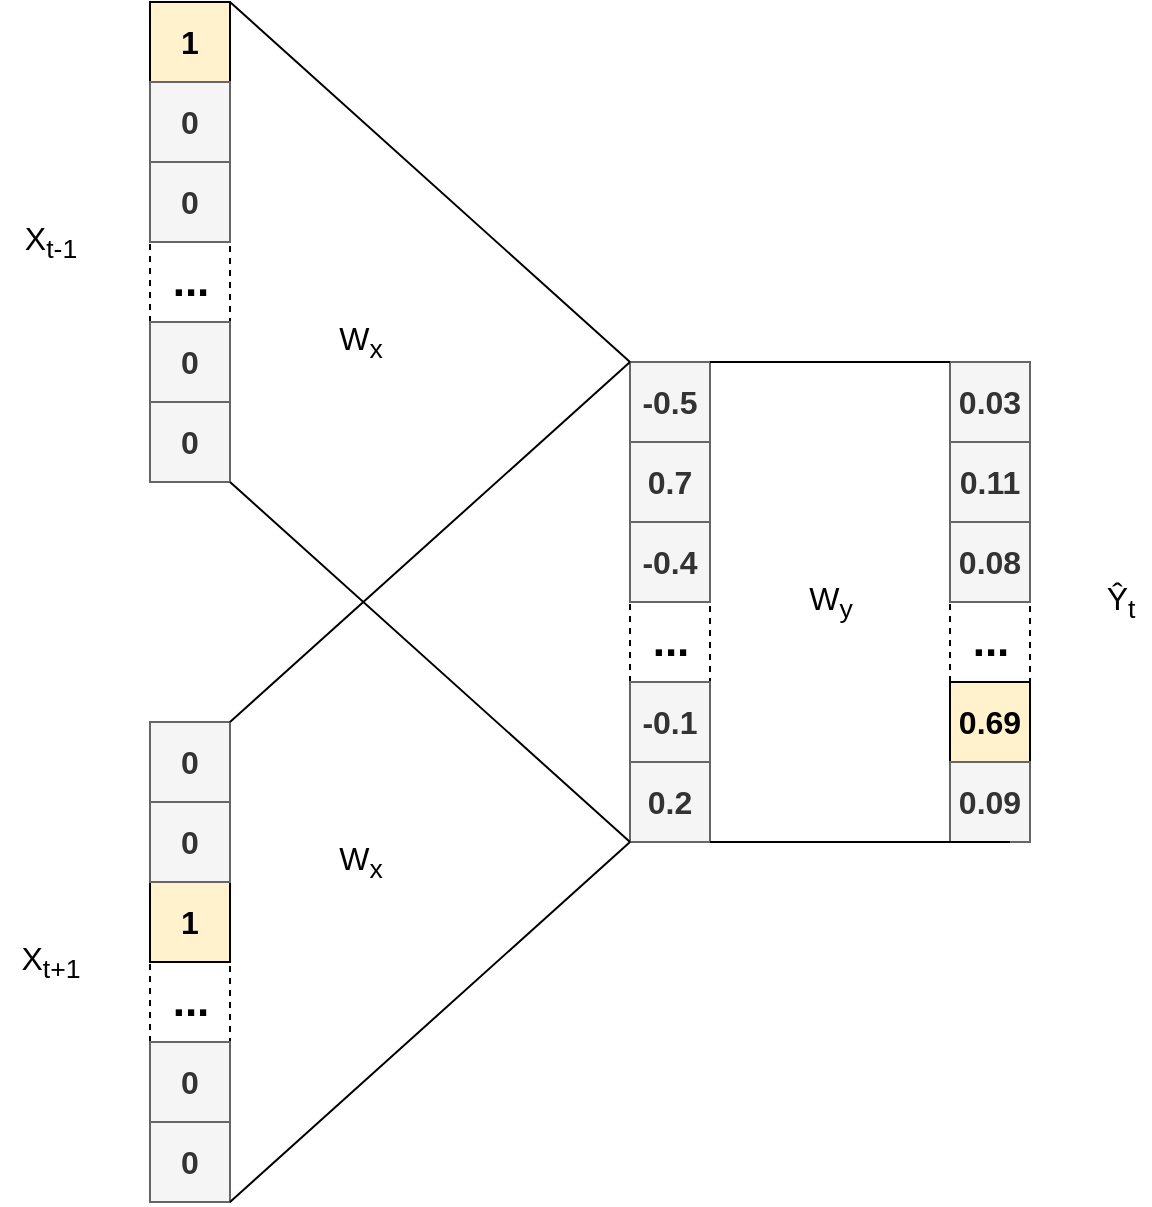 <mxfile version="12.7.8" type="device"><diagram id="s8bNsZxxSSoOxSMyhNG8" name="Page-1"><mxGraphModel dx="1349" dy="762" grid="1" gridSize="10" guides="1" tooltips="1" connect="1" arrows="1" fold="1" page="1" pageScale="1" pageWidth="850" pageHeight="1100" math="0" shadow="0"><root><mxCell id="0"/><mxCell id="1" parent="0"/><mxCell id="fOhk6AoUKMIYfyi80-py-2" value="&lt;div align=&quot;center&quot;&gt;&lt;b&gt;&lt;font style=&quot;font-size: 22px&quot;&gt;...&lt;/font&gt;&lt;/b&gt;&lt;/div&gt;" style="text;html=1;align=center;verticalAlign=middle;resizable=0;points=[];autosize=1;strokeColor=#000000;dashed=1;" parent="1" vertex="1"><mxGeometry x="200" y="200" width="40" height="40" as="geometry"/></mxCell><mxCell id="fOhk6AoUKMIYfyi80-py-3" value="&lt;div style=&quot;font-size: 16px&quot;&gt;&lt;font style=&quot;font-size: 16px&quot;&gt;&lt;b&gt;1&lt;/b&gt;&lt;/font&gt;&lt;/div&gt;" style="rounded=0;whiteSpace=wrap;html=1;align=center;fillColor=#fff2cc;strokeColor=#000000;" parent="1" vertex="1"><mxGeometry x="200" y="80" width="40" height="40" as="geometry"/></mxCell><mxCell id="fOhk6AoUKMIYfyi80-py-4" value="&lt;font size=&quot;1&quot;&gt;&lt;b style=&quot;font-size: 16px&quot;&gt;0&lt;/b&gt;&lt;/font&gt;" style="rounded=0;whiteSpace=wrap;html=1;align=center;fillColor=#f5f5f5;strokeColor=#666666;fontColor=#333333;" parent="1" vertex="1"><mxGeometry x="200" y="120" width="40" height="40" as="geometry"/></mxCell><mxCell id="fOhk6AoUKMIYfyi80-py-5" value="&lt;font size=&quot;1&quot;&gt;&lt;b style=&quot;font-size: 16px&quot;&gt;0&lt;/b&gt;&lt;/font&gt;" style="rounded=0;whiteSpace=wrap;html=1;align=center;fillColor=#f5f5f5;strokeColor=#666666;fontColor=#333333;" parent="1" vertex="1"><mxGeometry x="200" y="160" width="40" height="40" as="geometry"/></mxCell><mxCell id="fOhk6AoUKMIYfyi80-py-6" value="&lt;font size=&quot;1&quot;&gt;&lt;b style=&quot;font-size: 16px&quot;&gt;0&lt;/b&gt;&lt;/font&gt;" style="rounded=0;whiteSpace=wrap;html=1;align=center;fillColor=#f5f5f5;strokeColor=#666666;fontColor=#333333;" parent="1" vertex="1"><mxGeometry x="200" y="240" width="40" height="40" as="geometry"/></mxCell><mxCell id="fOhk6AoUKMIYfyi80-py-7" value="&lt;font size=&quot;1&quot;&gt;&lt;b style=&quot;font-size: 16px&quot;&gt;0&lt;/b&gt;&lt;/font&gt;" style="rounded=0;whiteSpace=wrap;html=1;align=center;fillColor=#f5f5f5;strokeColor=#666666;fontColor=#333333;" parent="1" vertex="1"><mxGeometry x="200" y="280" width="40" height="40" as="geometry"/></mxCell><mxCell id="fOhk6AoUKMIYfyi80-py-14" value="&lt;div align=&quot;center&quot;&gt;&lt;b&gt;&lt;font style=&quot;font-size: 22px&quot;&gt;...&lt;/font&gt;&lt;/b&gt;&lt;/div&gt;" style="text;html=1;align=center;verticalAlign=middle;resizable=0;points=[];autosize=1;dashed=1;strokeColor=#000000;" parent="1" vertex="1"><mxGeometry x="200" y="560" width="40" height="40" as="geometry"/></mxCell><mxCell id="fOhk6AoUKMIYfyi80-py-15" value="&lt;div style=&quot;font-size: 16px&quot;&gt;&lt;font style=&quot;font-size: 16px&quot;&gt;&lt;b&gt;1&lt;/b&gt;&lt;/font&gt;&lt;/div&gt;" style="rounded=0;whiteSpace=wrap;html=1;align=center;fillColor=#fff2cc;strokeColor=#000000;" parent="1" vertex="1"><mxGeometry x="200" y="520" width="40" height="40" as="geometry"/></mxCell><mxCell id="fOhk6AoUKMIYfyi80-py-16" value="&lt;font size=&quot;1&quot;&gt;&lt;b style=&quot;font-size: 16px&quot;&gt;0&lt;/b&gt;&lt;/font&gt;" style="rounded=0;whiteSpace=wrap;html=1;align=center;fillColor=#f5f5f5;strokeColor=#666666;fontColor=#333333;" parent="1" vertex="1"><mxGeometry x="200" y="600" width="40" height="40" as="geometry"/></mxCell><mxCell id="fOhk6AoUKMIYfyi80-py-17" value="&lt;font size=&quot;1&quot;&gt;&lt;b style=&quot;font-size: 16px&quot;&gt;0&lt;/b&gt;&lt;/font&gt;" style="rounded=0;whiteSpace=wrap;html=1;align=center;fillColor=#f5f5f5;strokeColor=#666666;fontColor=#333333;" parent="1" vertex="1"><mxGeometry x="200" y="640" width="40" height="40" as="geometry"/></mxCell><mxCell id="fOhk6AoUKMIYfyi80-py-18" value="&lt;font size=&quot;1&quot;&gt;&lt;b style=&quot;font-size: 16px&quot;&gt;0&lt;/b&gt;&lt;/font&gt;" style="rounded=0;whiteSpace=wrap;html=1;align=center;fillColor=#f5f5f5;strokeColor=#666666;fontColor=#333333;" parent="1" vertex="1"><mxGeometry x="200" y="440" width="40" height="40" as="geometry"/></mxCell><mxCell id="fOhk6AoUKMIYfyi80-py-19" value="&lt;font size=&quot;1&quot;&gt;&lt;b style=&quot;font-size: 16px&quot;&gt;0&lt;/b&gt;&lt;/font&gt;" style="rounded=0;whiteSpace=wrap;html=1;align=center;fillColor=#f5f5f5;strokeColor=#666666;fontColor=#333333;" parent="1" vertex="1"><mxGeometry x="200" y="480" width="40" height="40" as="geometry"/></mxCell><mxCell id="fOhk6AoUKMIYfyi80-py-20" value="&lt;div align=&quot;center&quot;&gt;&lt;b&gt;&lt;font style=&quot;font-size: 22px&quot;&gt;...&lt;/font&gt;&lt;/b&gt;&lt;/div&gt;" style="text;html=1;align=center;verticalAlign=middle;resizable=0;points=[];autosize=1;strokeColor=#000000;dashed=1;" parent="1" vertex="1"><mxGeometry x="440" y="380" width="40" height="40" as="geometry"/></mxCell><mxCell id="fOhk6AoUKMIYfyi80-py-21" value="&lt;div style=&quot;font-size: 16px&quot;&gt;&lt;font style=&quot;font-size: 16px&quot;&gt;&lt;b&gt;-0.4&lt;/b&gt;&lt;/font&gt;&lt;/div&gt;" style="rounded=0;whiteSpace=wrap;html=1;align=center;fillColor=#f5f5f5;strokeColor=#666666;fontColor=#333333;" parent="1" vertex="1"><mxGeometry x="440" y="340" width="40" height="40" as="geometry"/></mxCell><mxCell id="fOhk6AoUKMIYfyi80-py-22" value="&lt;div style=&quot;font-size: 16px&quot;&gt;&lt;font style=&quot;font-size: 16px&quot;&gt;&lt;b&gt;-0.1&lt;/b&gt;&lt;/font&gt;&lt;/div&gt;" style="rounded=0;whiteSpace=wrap;html=1;align=center;fillColor=#f5f5f5;strokeColor=#666666;fontColor=#333333;" parent="1" vertex="1"><mxGeometry x="440" y="420" width="40" height="40" as="geometry"/></mxCell><mxCell id="fOhk6AoUKMIYfyi80-py-23" value="&lt;div style=&quot;font-size: 16px&quot;&gt;&lt;font style=&quot;font-size: 16px&quot;&gt;&lt;b&gt;0.2&lt;/b&gt;&lt;/font&gt;&lt;/div&gt;" style="rounded=0;whiteSpace=wrap;html=1;align=center;fillColor=#f5f5f5;strokeColor=#666666;fontColor=#333333;" parent="1" vertex="1"><mxGeometry x="440" y="460" width="40" height="40" as="geometry"/></mxCell><mxCell id="fOhk6AoUKMIYfyi80-py-25" value="&lt;div style=&quot;font-size: 16px&quot;&gt;&lt;font style=&quot;font-size: 16px&quot;&gt;&lt;b&gt;0.7&lt;/b&gt;&lt;/font&gt;&lt;/div&gt;" style="rounded=0;whiteSpace=wrap;html=1;align=center;fillColor=#f5f5f5;strokeColor=#666666;fontColor=#333333;" parent="1" vertex="1"><mxGeometry x="440" y="300" width="40" height="40" as="geometry"/></mxCell><mxCell id="fOhk6AoUKMIYfyi80-py-26" value="&lt;div style=&quot;font-size: 16px&quot;&gt;&lt;font style=&quot;font-size: 16px&quot;&gt;&lt;b&gt;-0.5&lt;/b&gt;&lt;/font&gt;&lt;/div&gt;" style="rounded=0;whiteSpace=wrap;html=1;align=center;fillColor=#f5f5f5;strokeColor=#666666;fontColor=#333333;" parent="1" vertex="1"><mxGeometry x="440" y="260" width="40" height="40" as="geometry"/></mxCell><mxCell id="fOhk6AoUKMIYfyi80-py-27" value="&lt;div align=&quot;center&quot;&gt;&lt;b&gt;&lt;font style=&quot;font-size: 22px&quot;&gt;...&lt;/font&gt;&lt;/b&gt;&lt;/div&gt;" style="text;html=1;align=center;verticalAlign=middle;resizable=0;points=[];autosize=1;strokeColor=#000000;dashed=1;" parent="1" vertex="1"><mxGeometry x="600" y="380" width="40" height="40" as="geometry"/></mxCell><mxCell id="fOhk6AoUKMIYfyi80-py-28" value="&lt;font size=&quot;1&quot;&gt;&lt;b style=&quot;font-size: 16px&quot;&gt;0.08&lt;/b&gt;&lt;/font&gt;" style="rounded=0;whiteSpace=wrap;html=1;align=center;fillColor=#f5f5f5;strokeColor=#666666;fontColor=#333333;" parent="1" vertex="1"><mxGeometry x="600" y="340" width="40" height="40" as="geometry"/></mxCell><mxCell id="fOhk6AoUKMIYfyi80-py-29" value="&lt;font size=&quot;1&quot;&gt;&lt;b style=&quot;font-size: 16px&quot;&gt;0.69&lt;/b&gt;&lt;/font&gt;" style="rounded=0;whiteSpace=wrap;html=1;align=center;fillColor=#fff2cc;strokeColor=#000000;" parent="1" vertex="1"><mxGeometry x="600" y="420" width="40" height="40" as="geometry"/></mxCell><mxCell id="fOhk6AoUKMIYfyi80-py-30" value="&lt;font size=&quot;1&quot;&gt;&lt;b style=&quot;font-size: 16px&quot;&gt;0.09&lt;/b&gt;&lt;/font&gt;" style="rounded=0;whiteSpace=wrap;html=1;align=center;fillColor=#f5f5f5;strokeColor=#666666;fontColor=#333333;" parent="1" vertex="1"><mxGeometry x="600" y="460" width="40" height="40" as="geometry"/></mxCell><mxCell id="fOhk6AoUKMIYfyi80-py-31" value="&lt;font size=&quot;1&quot;&gt;&lt;b style=&quot;font-size: 16px&quot;&gt;0.11&lt;/b&gt;&lt;/font&gt;" style="rounded=0;whiteSpace=wrap;html=1;align=center;fillColor=#f5f5f5;strokeColor=#666666;fontColor=#333333;" parent="1" vertex="1"><mxGeometry x="600" y="300" width="40" height="40" as="geometry"/></mxCell><mxCell id="fOhk6AoUKMIYfyi80-py-32" value="&lt;font size=&quot;1&quot;&gt;&lt;b style=&quot;font-size: 16px&quot;&gt;0.03&lt;/b&gt;&lt;/font&gt;" style="rounded=0;whiteSpace=wrap;html=1;align=center;fillColor=#f5f5f5;strokeColor=#666666;fontColor=#333333;" parent="1" vertex="1"><mxGeometry x="600" y="260" width="40" height="40" as="geometry"/></mxCell><mxCell id="fOhk6AoUKMIYfyi80-py-34" value="" style="endArrow=none;html=1;exitX=1;exitY=0;exitDx=0;exitDy=0;entryX=0;entryY=0;entryDx=0;entryDy=0;" parent="1" source="fOhk6AoUKMIYfyi80-py-18" target="fOhk6AoUKMIYfyi80-py-26" edge="1"><mxGeometry width="50" height="50" relative="1" as="geometry"><mxPoint x="400" y="420" as="sourcePoint"/><mxPoint x="450" y="370" as="targetPoint"/></mxGeometry></mxCell><mxCell id="fOhk6AoUKMIYfyi80-py-35" value="" style="endArrow=none;html=1;exitX=1;exitY=0;exitDx=0;exitDy=0;" parent="1" edge="1"><mxGeometry width="50" height="50" relative="1" as="geometry"><mxPoint x="240" y="680" as="sourcePoint"/><mxPoint x="440" y="500" as="targetPoint"/></mxGeometry></mxCell><mxCell id="fOhk6AoUKMIYfyi80-py-37" value="" style="endArrow=none;html=1;exitX=1;exitY=1;exitDx=0;exitDy=0;entryX=0;entryY=1;entryDx=0;entryDy=0;" parent="1" source="fOhk6AoUKMIYfyi80-py-7" target="fOhk6AoUKMIYfyi80-py-23" edge="1"><mxGeometry width="50" height="50" relative="1" as="geometry"><mxPoint x="400" y="420" as="sourcePoint"/><mxPoint x="450" y="370" as="targetPoint"/></mxGeometry></mxCell><mxCell id="fOhk6AoUKMIYfyi80-py-38" value="" style="endArrow=none;html=1;exitX=1;exitY=1;exitDx=0;exitDy=0;" parent="1" edge="1"><mxGeometry width="50" height="50" relative="1" as="geometry"><mxPoint x="240" y="80" as="sourcePoint"/><mxPoint x="440" y="260" as="targetPoint"/></mxGeometry></mxCell><mxCell id="fOhk6AoUKMIYfyi80-py-40" value="&lt;font style=&quot;font-size: 16px&quot;&gt;X&lt;sub&gt;t+1&lt;/sub&gt;&lt;/font&gt;" style="text;html=1;align=center;verticalAlign=middle;resizable=0;points=[];autosize=1;" parent="1" vertex="1"><mxGeometry x="125" y="550" width="50" height="20" as="geometry"/></mxCell><mxCell id="fOhk6AoUKMIYfyi80-py-41" value="&lt;font style=&quot;font-size: 16px&quot;&gt;X&lt;sub&gt;t-1&lt;/sub&gt;&lt;/font&gt;" style="text;html=1;align=center;verticalAlign=middle;resizable=0;points=[];autosize=1;" parent="1" vertex="1"><mxGeometry x="130" y="190" width="40" height="20" as="geometry"/></mxCell><mxCell id="fOhk6AoUKMIYfyi80-py-42" value="&lt;font style=&quot;font-size: 16px&quot;&gt;W&lt;sub&gt;x&lt;/sub&gt;&lt;/font&gt;" style="text;html=1;align=center;verticalAlign=middle;resizable=0;points=[];autosize=1;" parent="1" vertex="1"><mxGeometry x="285" y="500" width="40" height="20" as="geometry"/></mxCell><mxCell id="fOhk6AoUKMIYfyi80-py-43" value="&lt;font style=&quot;font-size: 16px&quot;&gt;W&lt;sub&gt;x&lt;/sub&gt;&lt;/font&gt;" style="text;html=1;align=center;verticalAlign=middle;resizable=0;points=[];autosize=1;" parent="1" vertex="1"><mxGeometry x="285" y="240" width="40" height="20" as="geometry"/></mxCell><mxCell id="fOhk6AoUKMIYfyi80-py-44" value="" style="endArrow=none;html=1;entryX=0;entryY=0;entryDx=0;entryDy=0;exitX=1;exitY=0;exitDx=0;exitDy=0;" parent="1" source="fOhk6AoUKMIYfyi80-py-26" target="fOhk6AoUKMIYfyi80-py-32" edge="1"><mxGeometry width="50" height="50" relative="1" as="geometry"><mxPoint x="310" y="380" as="sourcePoint"/><mxPoint x="360" y="330" as="targetPoint"/></mxGeometry></mxCell><mxCell id="fOhk6AoUKMIYfyi80-py-46" value="" style="endArrow=none;html=1;entryX=0;entryY=0;entryDx=0;entryDy=0;exitX=1;exitY=1;exitDx=0;exitDy=0;" parent="1" source="fOhk6AoUKMIYfyi80-py-23" edge="1"><mxGeometry width="50" height="50" relative="1" as="geometry"><mxPoint x="490" y="500" as="sourcePoint"/><mxPoint x="630.0" y="500" as="targetPoint"/></mxGeometry></mxCell><mxCell id="fOhk6AoUKMIYfyi80-py-47" value="&lt;font style=&quot;font-size: 16px&quot;&gt;W&lt;sub&gt;y&lt;/sub&gt;&lt;/font&gt;" style="text;html=1;align=center;verticalAlign=middle;resizable=0;points=[];autosize=1;" parent="1" vertex="1"><mxGeometry x="520" y="370" width="40" height="20" as="geometry"/></mxCell><mxCell id="fOhk6AoUKMIYfyi80-py-48" value="&lt;font style=&quot;font-size: 16px&quot;&gt;Ŷ&lt;sub&gt;t&lt;/sub&gt;&lt;/font&gt;" style="text;html=1;align=center;verticalAlign=middle;resizable=0;points=[];autosize=1;" parent="1" vertex="1"><mxGeometry x="670" y="370" width="30" height="20" as="geometry"/></mxCell></root></mxGraphModel></diagram></mxfile>